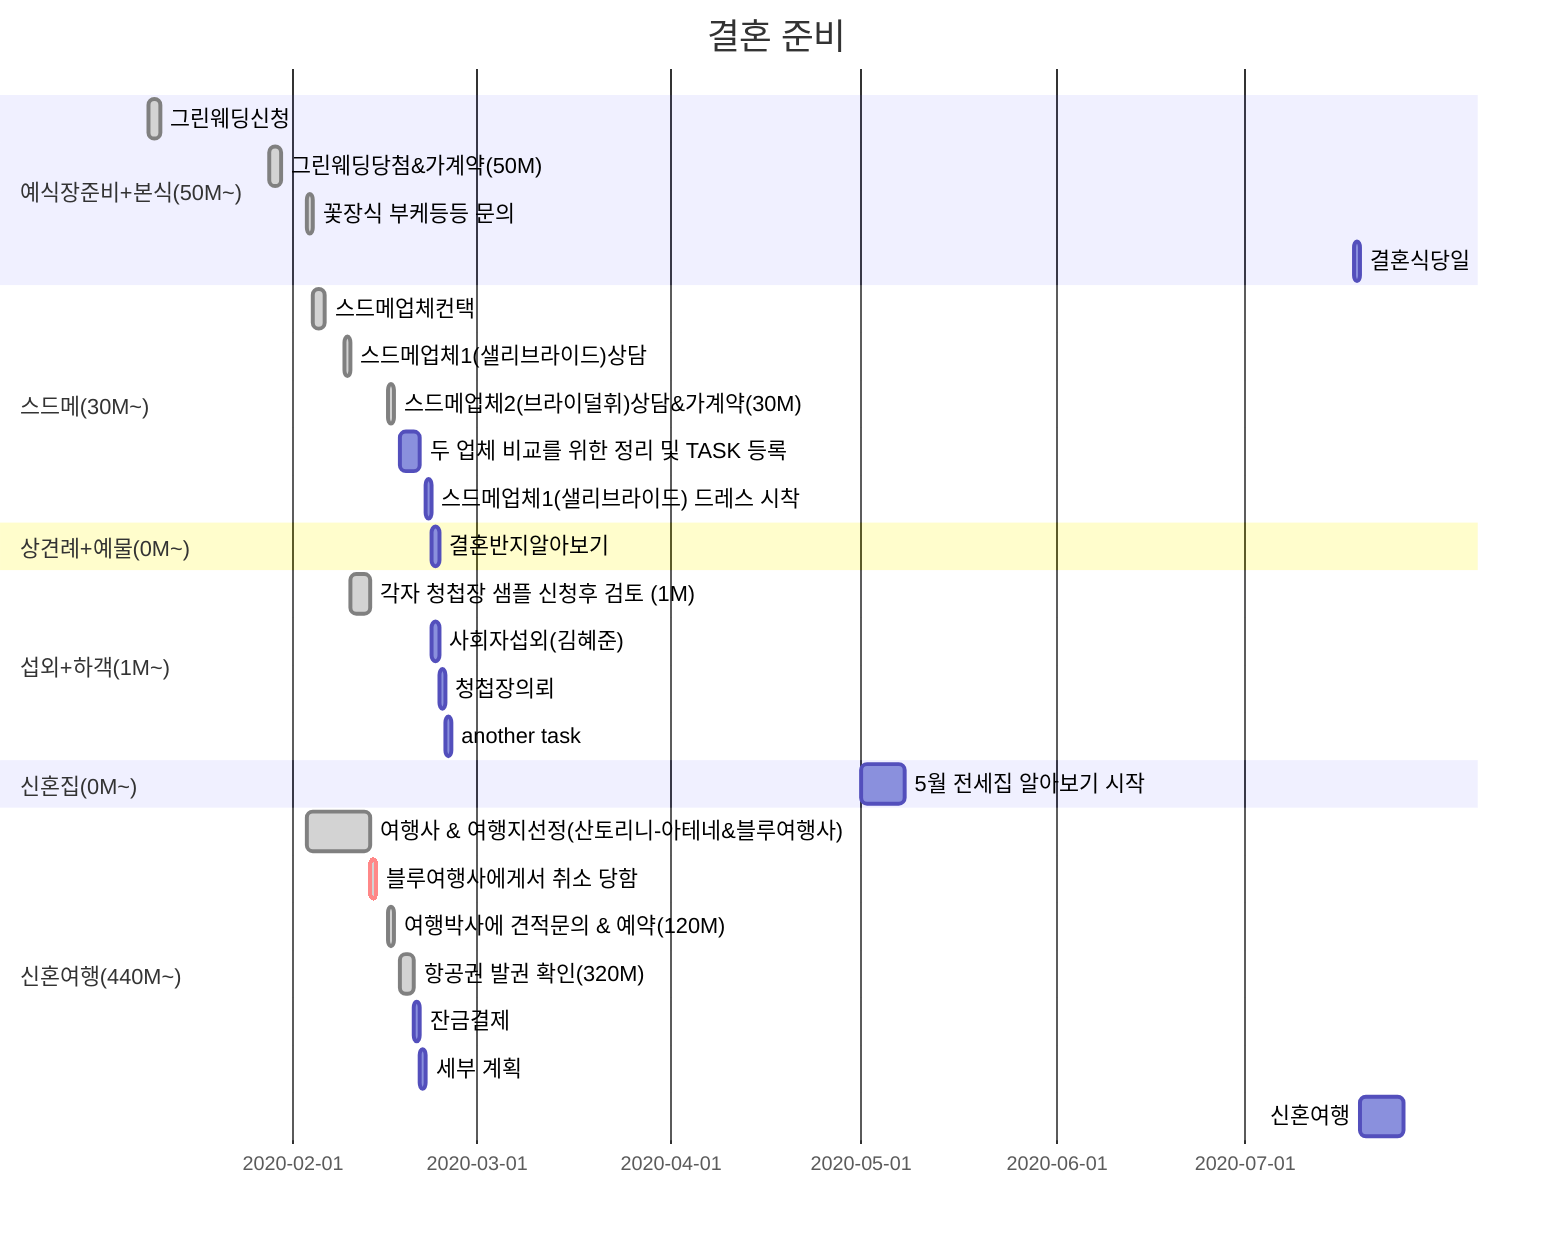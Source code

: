 gantt
	title 결혼 준비
	dateFormat  YYYY-MM-DD

	section 예식장준비+본식(50M~)
    그린웨딩신청: done, 2020-01-09, 2d
    그린웨딩당첨&가계약(50M): done, 2020-01-28, 2d
    꽃장식 부케등등 문의: done, 2020-02-03, 1d
    결혼식당일: dday, 2020-07-18  , 1d
  section 스드메(30M~)
    스드메업체컨택: done, 2020-02-04, 2d
    스드메업체1(샐리브라이드)상담: done, 2020-02-09, 1d
    스드메업체2(브라이덜휘)상담&가계약(30M): done, 2020-02-16, 1d
    두 업체 비교를 위한 정리 및 TASK 등록: 2020-02-18, 2020-02-21
    스드메업체1(샐리브라이드) 드레스 시착: 2020-02-22, 1d

  section 상견례+예물(0M~)
    결혼반지알아보기: 1d

  section 섭외+하객(1M~)
    각자 청첩장 샘플 신청후 검토 (1M): done, 2020-02-10, 2020-02-13
    사회자섭외(김혜준): 2020-02-23, 1d
    청첩장의뢰                :1d
    another task             :1d

  section 신혼집(0M~)
    5월 전세집 알아보기 시작: 2020-05-01, 7d

  section 신혼여행(440M~)
    여행사 & 여행지선정(산토리니-아테네&블루여행사): done, 2020-02-03, 2020-02-13
    블루여행사에게서 취소 당함: done, crit, 2020-02-13, 1d
    여행박사에 견적문의 & 예약(120M): done, 2020-02-16, 2020-02-17
    항공권 발권 확인(320M): done, 2020-02-18, 2020-02-20
    잔금결제: 1d

    세부 계획             :1d
    신혼여행: 2020-07-19, 2020-07-26